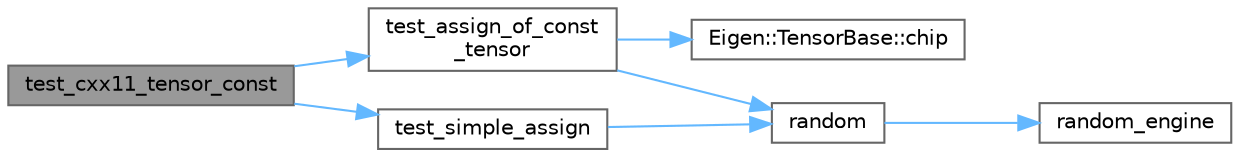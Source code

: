 digraph "test_cxx11_tensor_const"
{
 // LATEX_PDF_SIZE
  bgcolor="transparent";
  edge [fontname=Helvetica,fontsize=10,labelfontname=Helvetica,labelfontsize=10];
  node [fontname=Helvetica,fontsize=10,shape=box,height=0.2,width=0.4];
  rankdir="LR";
  Node1 [id="Node000001",label="test_cxx11_tensor_const",height=0.2,width=0.4,color="gray40", fillcolor="grey60", style="filled", fontcolor="black",tooltip=" "];
  Node1 -> Node2 [id="edge7_Node000001_Node000002",color="steelblue1",style="solid",tooltip=" "];
  Node2 [id="Node000002",label="test_assign_of_const\l_tensor",height=0.2,width=0.4,color="grey40", fillcolor="white", style="filled",URL="$cxx11__tensor__const_8cpp.html#a0e8396f55c9ffc5332f9697b193d4267",tooltip=" "];
  Node2 -> Node3 [id="edge8_Node000002_Node000003",color="steelblue1",style="solid",tooltip=" "];
  Node3 [id="Node000003",label="Eigen::TensorBase::chip",height=0.2,width=0.4,color="grey40", fillcolor="white", style="filled",URL="$class_eigen_1_1_tensor_base.html#a9fbd709694bd899878ff5d913fbcac45",tooltip=" "];
  Node2 -> Node4 [id="edge9_Node000002_Node000004",color="steelblue1",style="solid",tooltip=" "];
  Node4 [id="Node000004",label="random",height=0.2,width=0.4,color="grey40", fillcolor="white", style="filled",URL="$test__serializer_8cpp.html#a15f07f5c96345e3e8cf691790a463149",tooltip=" "];
  Node4 -> Node5 [id="edge10_Node000004_Node000005",color="steelblue1",style="solid",tooltip=" "];
  Node5 [id="Node000005",label="random_engine",height=0.2,width=0.4,color="grey40", fillcolor="white", style="filled",URL="$test__serializer_8cpp.html#a09e84a17b3c732fea1f09fdedabba53f",tooltip=" "];
  Node1 -> Node6 [id="edge11_Node000001_Node000006",color="steelblue1",style="solid",tooltip=" "];
  Node6 [id="Node000006",label="test_simple_assign",height=0.2,width=0.4,color="grey40", fillcolor="white", style="filled",URL="$cxx11__tensor__const_8cpp.html#aba10e297f77089ff16818221d2717f8c",tooltip=" "];
  Node6 -> Node4 [id="edge12_Node000006_Node000004",color="steelblue1",style="solid",tooltip=" "];
}
